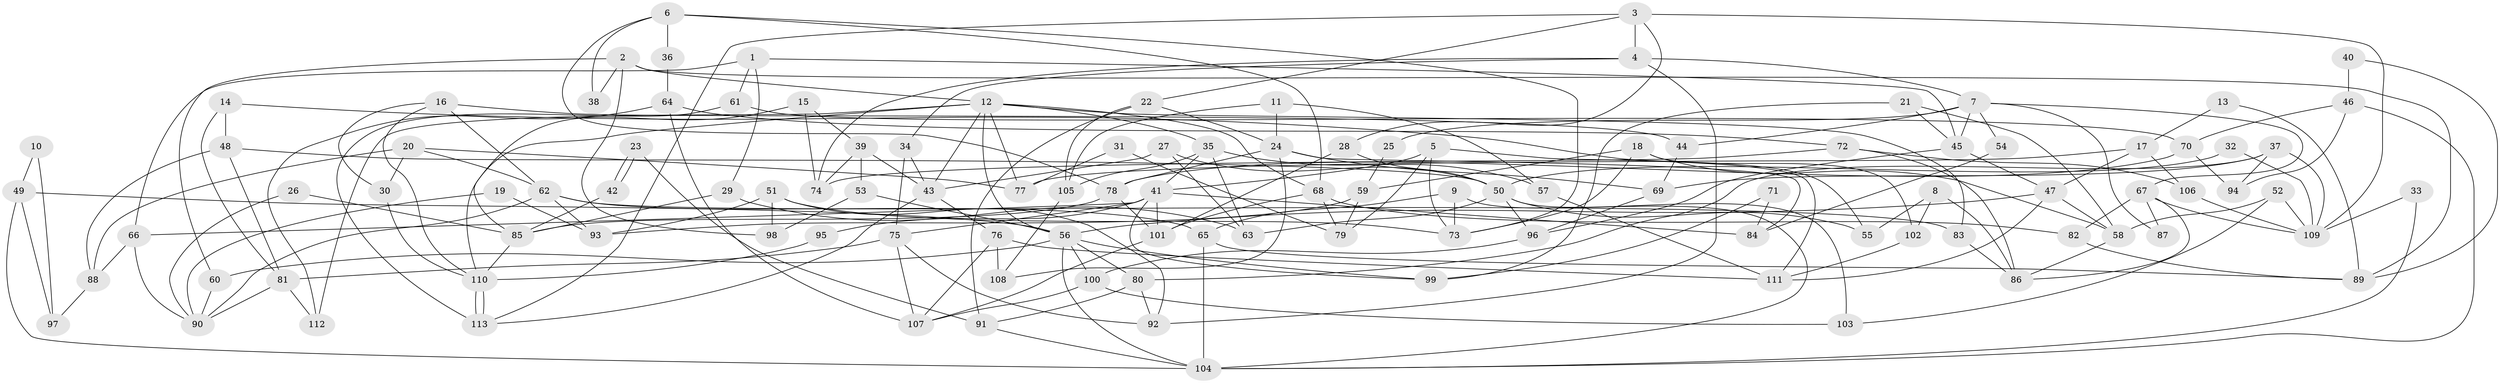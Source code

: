 // coarse degree distribution, {6: 0.2391304347826087, 4: 0.13043478260869565, 3: 0.13043478260869565, 5: 0.10869565217391304, 7: 0.15217391304347827, 8: 0.043478260869565216, 9: 0.10869565217391304, 2: 0.043478260869565216, 11: 0.021739130434782608, 10: 0.021739130434782608}
// Generated by graph-tools (version 1.1) at 2025/37/03/04/25 23:37:08]
// undirected, 113 vertices, 226 edges
graph export_dot {
  node [color=gray90,style=filled];
  1;
  2;
  3;
  4;
  5;
  6;
  7;
  8;
  9;
  10;
  11;
  12;
  13;
  14;
  15;
  16;
  17;
  18;
  19;
  20;
  21;
  22;
  23;
  24;
  25;
  26;
  27;
  28;
  29;
  30;
  31;
  32;
  33;
  34;
  35;
  36;
  37;
  38;
  39;
  40;
  41;
  42;
  43;
  44;
  45;
  46;
  47;
  48;
  49;
  50;
  51;
  52;
  53;
  54;
  55;
  56;
  57;
  58;
  59;
  60;
  61;
  62;
  63;
  64;
  65;
  66;
  67;
  68;
  69;
  70;
  71;
  72;
  73;
  74;
  75;
  76;
  77;
  78;
  79;
  80;
  81;
  82;
  83;
  84;
  85;
  86;
  87;
  88;
  89;
  90;
  91;
  92;
  93;
  94;
  95;
  96;
  97;
  98;
  99;
  100;
  101;
  102;
  103;
  104;
  105;
  106;
  107;
  108;
  109;
  110;
  111;
  112;
  113;
  1 -- 66;
  1 -- 45;
  1 -- 29;
  1 -- 61;
  2 -- 12;
  2 -- 60;
  2 -- 38;
  2 -- 89;
  2 -- 98;
  3 -- 28;
  3 -- 109;
  3 -- 4;
  3 -- 22;
  3 -- 113;
  4 -- 34;
  4 -- 7;
  4 -- 74;
  4 -- 92;
  5 -- 111;
  5 -- 73;
  5 -- 41;
  5 -- 79;
  6 -- 68;
  6 -- 73;
  6 -- 36;
  6 -- 38;
  6 -- 78;
  7 -- 45;
  7 -- 25;
  7 -- 44;
  7 -- 54;
  7 -- 67;
  7 -- 87;
  8 -- 102;
  8 -- 86;
  8 -- 55;
  9 -- 65;
  9 -- 104;
  9 -- 73;
  10 -- 49;
  10 -- 97;
  11 -- 105;
  11 -- 57;
  11 -- 24;
  12 -- 68;
  12 -- 110;
  12 -- 35;
  12 -- 43;
  12 -- 56;
  12 -- 77;
  12 -- 83;
  12 -- 112;
  13 -- 89;
  13 -- 17;
  14 -- 55;
  14 -- 81;
  14 -- 48;
  15 -- 85;
  15 -- 39;
  15 -- 74;
  16 -- 44;
  16 -- 30;
  16 -- 62;
  16 -- 110;
  17 -- 106;
  17 -- 77;
  17 -- 47;
  18 -- 59;
  18 -- 58;
  18 -- 73;
  18 -- 102;
  19 -- 90;
  19 -- 93;
  20 -- 62;
  20 -- 88;
  20 -- 30;
  20 -- 77;
  21 -- 99;
  21 -- 45;
  21 -- 58;
  22 -- 91;
  22 -- 24;
  22 -- 105;
  23 -- 91;
  23 -- 42;
  23 -- 42;
  24 -- 69;
  24 -- 78;
  24 -- 84;
  24 -- 108;
  25 -- 59;
  26 -- 85;
  26 -- 90;
  27 -- 43;
  27 -- 50;
  27 -- 63;
  28 -- 101;
  28 -- 50;
  29 -- 85;
  29 -- 63;
  30 -- 110;
  31 -- 77;
  31 -- 79;
  32 -- 50;
  32 -- 109;
  33 -- 104;
  33 -- 109;
  34 -- 43;
  34 -- 75;
  35 -- 63;
  35 -- 41;
  35 -- 57;
  35 -- 105;
  36 -- 64;
  37 -- 80;
  37 -- 69;
  37 -- 94;
  37 -- 109;
  39 -- 43;
  39 -- 74;
  39 -- 53;
  40 -- 89;
  40 -- 46;
  41 -- 66;
  41 -- 75;
  41 -- 84;
  41 -- 95;
  41 -- 99;
  41 -- 101;
  42 -- 85;
  43 -- 113;
  43 -- 76;
  44 -- 69;
  45 -- 47;
  45 -- 96;
  46 -- 70;
  46 -- 94;
  46 -- 104;
  47 -- 56;
  47 -- 58;
  47 -- 111;
  48 -- 50;
  48 -- 81;
  48 -- 88;
  49 -- 56;
  49 -- 104;
  49 -- 97;
  50 -- 103;
  50 -- 63;
  50 -- 55;
  50 -- 96;
  51 -- 73;
  51 -- 92;
  51 -- 93;
  51 -- 98;
  52 -- 109;
  52 -- 58;
  52 -- 103;
  53 -- 98;
  53 -- 56;
  54 -- 84;
  56 -- 60;
  56 -- 80;
  56 -- 99;
  56 -- 100;
  56 -- 104;
  57 -- 111;
  58 -- 86;
  59 -- 93;
  59 -- 79;
  60 -- 90;
  61 -- 113;
  61 -- 70;
  62 -- 83;
  62 -- 65;
  62 -- 90;
  62 -- 93;
  64 -- 112;
  64 -- 107;
  64 -- 72;
  65 -- 104;
  65 -- 89;
  66 -- 90;
  66 -- 88;
  67 -- 86;
  67 -- 82;
  67 -- 87;
  67 -- 109;
  68 -- 101;
  68 -- 82;
  68 -- 79;
  69 -- 96;
  70 -- 78;
  70 -- 94;
  71 -- 84;
  71 -- 99;
  72 -- 74;
  72 -- 86;
  72 -- 106;
  75 -- 107;
  75 -- 81;
  75 -- 92;
  76 -- 108;
  76 -- 107;
  76 -- 111;
  78 -- 85;
  78 -- 101;
  80 -- 92;
  80 -- 91;
  81 -- 90;
  81 -- 112;
  82 -- 89;
  83 -- 86;
  85 -- 110;
  88 -- 97;
  91 -- 104;
  95 -- 110;
  96 -- 100;
  100 -- 107;
  100 -- 103;
  101 -- 107;
  102 -- 111;
  105 -- 108;
  106 -- 109;
  110 -- 113;
  110 -- 113;
}
